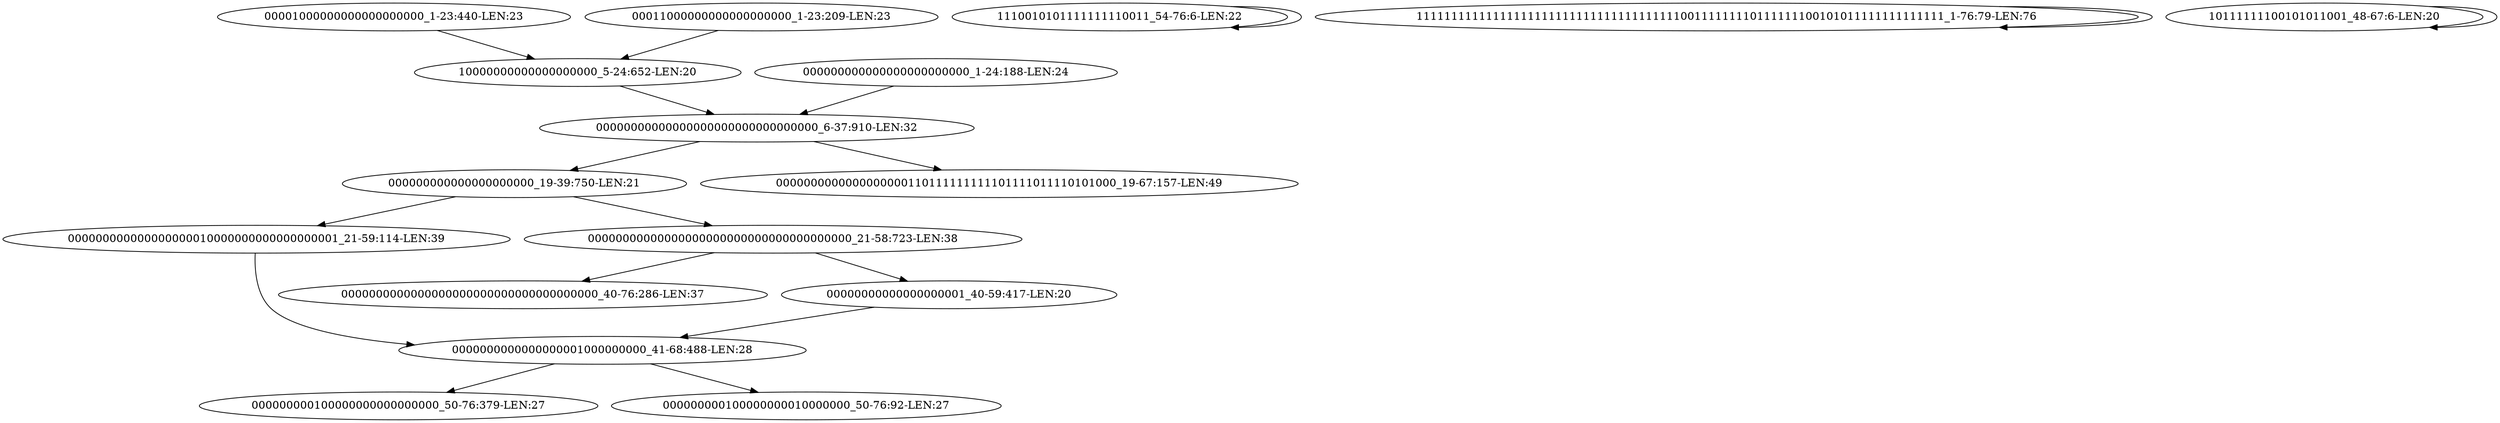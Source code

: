 digraph G {
    "0000000000000000001000000000_41-68:488-LEN:28" -> "000000000100000000000000000_50-76:379-LEN:27";
    "0000000000000000001000000000_41-68:488-LEN:28" -> "000000000100000000010000000_50-76:92-LEN:27";
    "00001000000000000000000_1-23:440-LEN:23" -> "10000000000000000000_5-24:652-LEN:20";
    "000000000000000000000_19-39:750-LEN:21" -> "000000000000000000010000000000000000001_21-59:114-LEN:39";
    "000000000000000000000_19-39:750-LEN:21" -> "00000000000000000000000000000000000000_21-58:723-LEN:38";
    "000000000000000000010000000000000000001_21-59:114-LEN:39" -> "0000000000000000001000000000_41-68:488-LEN:28";
    "000000000000000000000000_1-24:188-LEN:24" -> "00000000000000000000000000000000_6-37:910-LEN:32";
    "00000000000000000000000000000000000000_21-58:723-LEN:38" -> "0000000000000000000000000000000000000_40-76:286-LEN:37";
    "00000000000000000000000000000000000000_21-58:723-LEN:38" -> "00000000000000000001_40-59:417-LEN:20";
    "1110010101111111110011_54-76:6-LEN:22" -> "1110010101111111110011_54-76:6-LEN:22";
    "00000000000000000000000000000000_6-37:910-LEN:32" -> "000000000000000000000_19-39:750-LEN:21";
    "00000000000000000000000000000000_6-37:910-LEN:32" -> "0000000000000000000110111111111101111011110101000_19-67:157-LEN:49";
    "1111111111111111111111111111111111111100111111110111111100101011111111111111_1-76:79-LEN:76" -> "1111111111111111111111111111111111111100111111110111111100101011111111111111_1-76:79-LEN:76";
    "00000000000000000001_40-59:417-LEN:20" -> "0000000000000000001000000000_41-68:488-LEN:28";
    "00011000000000000000000_1-23:209-LEN:23" -> "10000000000000000000_5-24:652-LEN:20";
    "10111111100101011001_48-67:6-LEN:20" -> "10111111100101011001_48-67:6-LEN:20";
    "10000000000000000000_5-24:652-LEN:20" -> "00000000000000000000000000000000_6-37:910-LEN:32";
}
